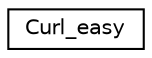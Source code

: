 digraph "Graphical Class Hierarchy"
{
  edge [fontname="Helvetica",fontsize="10",labelfontname="Helvetica",labelfontsize="10"];
  node [fontname="Helvetica",fontsize="10",shape=record];
  rankdir="LR";
  Node0 [label="Curl_easy",height=0.2,width=0.4,color="black", fillcolor="white", style="filled",URL="$struct_curl__easy.html"];
}
